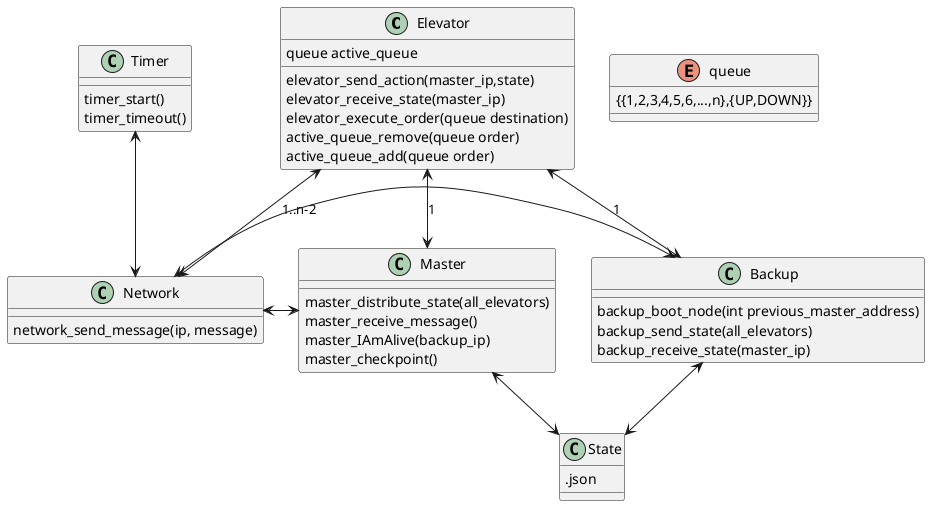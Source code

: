 @startuml

class Elevator  {
    queue active_queue
    elevator_send_action(master_ip,state)
    elevator_receive_state(master_ip)
    elevator_execute_order(queue destination)
    active_queue_remove(queue order)
    active_queue_add(queue order)
}
class Master{
    master_distribute_state(all_elevators)
    master_receive_message()
    master_IAmAlive(backup_ip)
    master_checkpoint()
}
class Network{
    network_send_message(ip, message)
}

class Backup{
    backup_boot_node(int previous_master_address)
    backup_send_state(all_elevators)
    backup_receive_state(master_ip)
}

class State{
    .json
}

class Timer{
    timer_start()
    timer_timeout()
}


enum queue {
    {{1,2,3,4,5,6,...,n},{UP,DOWN}}
}

Elevator  <-> Network: 1..n-2
Network <-> Master
Network <-> Backup
Backup <--> Elevator : 1
Master <--> Elevator : 1
Master <--> State
Backup <--> State
Timer<--> Network



@enduml
